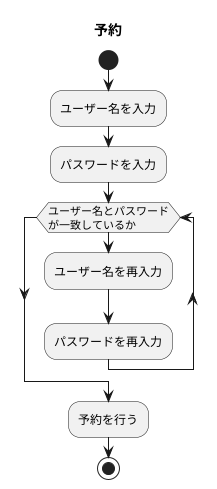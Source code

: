 @startuml ホテル予約システムで予約
title 予約
start
:ユーザー名を入力;
:パスワードを入力;
while (ユーザー名とパスワード\nが一致しているか)
:ユーザー名を再入力;
:パスワードを再入力;
endwhile
:予約を行う;
stop
@enduml